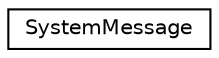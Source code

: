 digraph "Graphical Class Hierarchy"
{
  edge [fontname="Helvetica",fontsize="10",labelfontname="Helvetica",labelfontsize="10"];
  node [fontname="Helvetica",fontsize="10",shape=record];
  rankdir="LR";
  Node0 [label="SystemMessage",height=0.2,width=0.4,color="black", fillcolor="white", style="filled",URL="$class_zest_1_1_system_message_1_1_system_message.html"];
}
